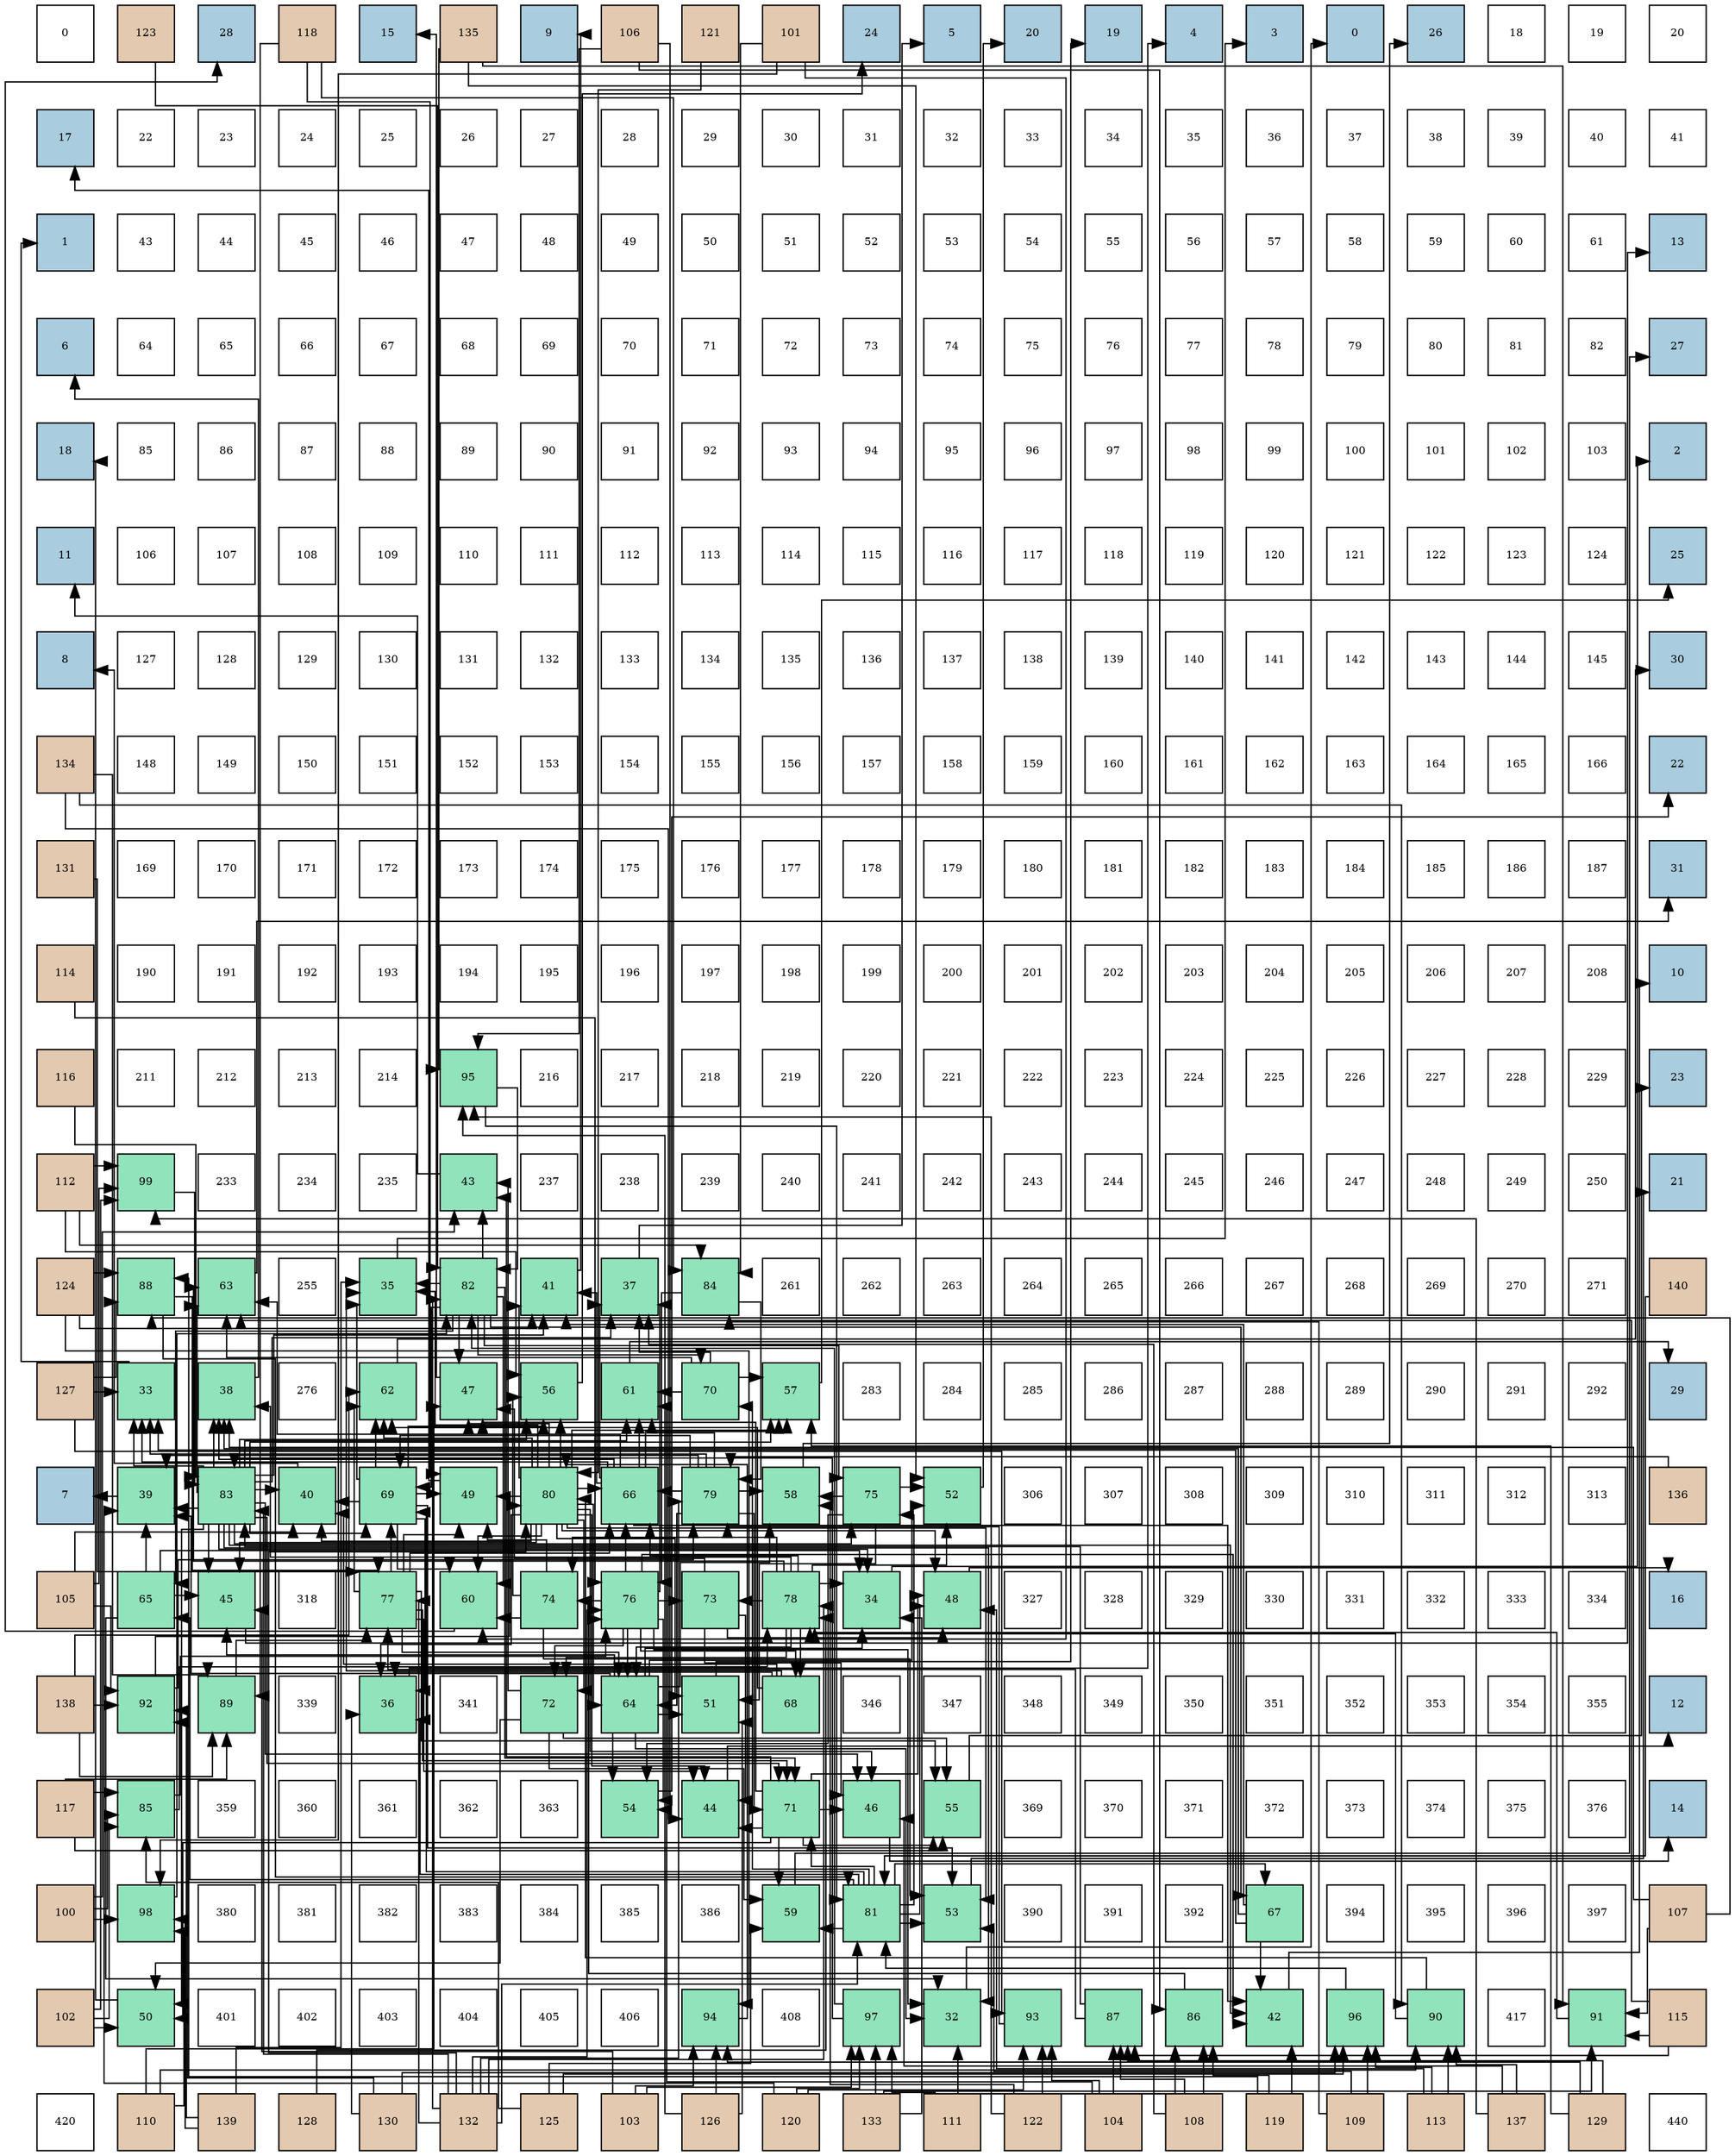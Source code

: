 digraph layout{
 rankdir=TB;
 splines=ortho;
 node [style=filled shape=square fixedsize=true width=0.6];
0[label="0", fontsize=8, fillcolor="#ffffff"];
1[label="123", fontsize=8, fillcolor="#e3c9af"];
2[label="28", fontsize=8, fillcolor="#a9ccde"];
3[label="118", fontsize=8, fillcolor="#e3c9af"];
4[label="15", fontsize=8, fillcolor="#a9ccde"];
5[label="135", fontsize=8, fillcolor="#e3c9af"];
6[label="9", fontsize=8, fillcolor="#a9ccde"];
7[label="106", fontsize=8, fillcolor="#e3c9af"];
8[label="121", fontsize=8, fillcolor="#e3c9af"];
9[label="101", fontsize=8, fillcolor="#e3c9af"];
10[label="24", fontsize=8, fillcolor="#a9ccde"];
11[label="5", fontsize=8, fillcolor="#a9ccde"];
12[label="20", fontsize=8, fillcolor="#a9ccde"];
13[label="19", fontsize=8, fillcolor="#a9ccde"];
14[label="4", fontsize=8, fillcolor="#a9ccde"];
15[label="3", fontsize=8, fillcolor="#a9ccde"];
16[label="0", fontsize=8, fillcolor="#a9ccde"];
17[label="26", fontsize=8, fillcolor="#a9ccde"];
18[label="18", fontsize=8, fillcolor="#ffffff"];
19[label="19", fontsize=8, fillcolor="#ffffff"];
20[label="20", fontsize=8, fillcolor="#ffffff"];
21[label="17", fontsize=8, fillcolor="#a9ccde"];
22[label="22", fontsize=8, fillcolor="#ffffff"];
23[label="23", fontsize=8, fillcolor="#ffffff"];
24[label="24", fontsize=8, fillcolor="#ffffff"];
25[label="25", fontsize=8, fillcolor="#ffffff"];
26[label="26", fontsize=8, fillcolor="#ffffff"];
27[label="27", fontsize=8, fillcolor="#ffffff"];
28[label="28", fontsize=8, fillcolor="#ffffff"];
29[label="29", fontsize=8, fillcolor="#ffffff"];
30[label="30", fontsize=8, fillcolor="#ffffff"];
31[label="31", fontsize=8, fillcolor="#ffffff"];
32[label="32", fontsize=8, fillcolor="#ffffff"];
33[label="33", fontsize=8, fillcolor="#ffffff"];
34[label="34", fontsize=8, fillcolor="#ffffff"];
35[label="35", fontsize=8, fillcolor="#ffffff"];
36[label="36", fontsize=8, fillcolor="#ffffff"];
37[label="37", fontsize=8, fillcolor="#ffffff"];
38[label="38", fontsize=8, fillcolor="#ffffff"];
39[label="39", fontsize=8, fillcolor="#ffffff"];
40[label="40", fontsize=8, fillcolor="#ffffff"];
41[label="41", fontsize=8, fillcolor="#ffffff"];
42[label="1", fontsize=8, fillcolor="#a9ccde"];
43[label="43", fontsize=8, fillcolor="#ffffff"];
44[label="44", fontsize=8, fillcolor="#ffffff"];
45[label="45", fontsize=8, fillcolor="#ffffff"];
46[label="46", fontsize=8, fillcolor="#ffffff"];
47[label="47", fontsize=8, fillcolor="#ffffff"];
48[label="48", fontsize=8, fillcolor="#ffffff"];
49[label="49", fontsize=8, fillcolor="#ffffff"];
50[label="50", fontsize=8, fillcolor="#ffffff"];
51[label="51", fontsize=8, fillcolor="#ffffff"];
52[label="52", fontsize=8, fillcolor="#ffffff"];
53[label="53", fontsize=8, fillcolor="#ffffff"];
54[label="54", fontsize=8, fillcolor="#ffffff"];
55[label="55", fontsize=8, fillcolor="#ffffff"];
56[label="56", fontsize=8, fillcolor="#ffffff"];
57[label="57", fontsize=8, fillcolor="#ffffff"];
58[label="58", fontsize=8, fillcolor="#ffffff"];
59[label="59", fontsize=8, fillcolor="#ffffff"];
60[label="60", fontsize=8, fillcolor="#ffffff"];
61[label="61", fontsize=8, fillcolor="#ffffff"];
62[label="13", fontsize=8, fillcolor="#a9ccde"];
63[label="6", fontsize=8, fillcolor="#a9ccde"];
64[label="64", fontsize=8, fillcolor="#ffffff"];
65[label="65", fontsize=8, fillcolor="#ffffff"];
66[label="66", fontsize=8, fillcolor="#ffffff"];
67[label="67", fontsize=8, fillcolor="#ffffff"];
68[label="68", fontsize=8, fillcolor="#ffffff"];
69[label="69", fontsize=8, fillcolor="#ffffff"];
70[label="70", fontsize=8, fillcolor="#ffffff"];
71[label="71", fontsize=8, fillcolor="#ffffff"];
72[label="72", fontsize=8, fillcolor="#ffffff"];
73[label="73", fontsize=8, fillcolor="#ffffff"];
74[label="74", fontsize=8, fillcolor="#ffffff"];
75[label="75", fontsize=8, fillcolor="#ffffff"];
76[label="76", fontsize=8, fillcolor="#ffffff"];
77[label="77", fontsize=8, fillcolor="#ffffff"];
78[label="78", fontsize=8, fillcolor="#ffffff"];
79[label="79", fontsize=8, fillcolor="#ffffff"];
80[label="80", fontsize=8, fillcolor="#ffffff"];
81[label="81", fontsize=8, fillcolor="#ffffff"];
82[label="82", fontsize=8, fillcolor="#ffffff"];
83[label="27", fontsize=8, fillcolor="#a9ccde"];
84[label="18", fontsize=8, fillcolor="#a9ccde"];
85[label="85", fontsize=8, fillcolor="#ffffff"];
86[label="86", fontsize=8, fillcolor="#ffffff"];
87[label="87", fontsize=8, fillcolor="#ffffff"];
88[label="88", fontsize=8, fillcolor="#ffffff"];
89[label="89", fontsize=8, fillcolor="#ffffff"];
90[label="90", fontsize=8, fillcolor="#ffffff"];
91[label="91", fontsize=8, fillcolor="#ffffff"];
92[label="92", fontsize=8, fillcolor="#ffffff"];
93[label="93", fontsize=8, fillcolor="#ffffff"];
94[label="94", fontsize=8, fillcolor="#ffffff"];
95[label="95", fontsize=8, fillcolor="#ffffff"];
96[label="96", fontsize=8, fillcolor="#ffffff"];
97[label="97", fontsize=8, fillcolor="#ffffff"];
98[label="98", fontsize=8, fillcolor="#ffffff"];
99[label="99", fontsize=8, fillcolor="#ffffff"];
100[label="100", fontsize=8, fillcolor="#ffffff"];
101[label="101", fontsize=8, fillcolor="#ffffff"];
102[label="102", fontsize=8, fillcolor="#ffffff"];
103[label="103", fontsize=8, fillcolor="#ffffff"];
104[label="2", fontsize=8, fillcolor="#a9ccde"];
105[label="11", fontsize=8, fillcolor="#a9ccde"];
106[label="106", fontsize=8, fillcolor="#ffffff"];
107[label="107", fontsize=8, fillcolor="#ffffff"];
108[label="108", fontsize=8, fillcolor="#ffffff"];
109[label="109", fontsize=8, fillcolor="#ffffff"];
110[label="110", fontsize=8, fillcolor="#ffffff"];
111[label="111", fontsize=8, fillcolor="#ffffff"];
112[label="112", fontsize=8, fillcolor="#ffffff"];
113[label="113", fontsize=8, fillcolor="#ffffff"];
114[label="114", fontsize=8, fillcolor="#ffffff"];
115[label="115", fontsize=8, fillcolor="#ffffff"];
116[label="116", fontsize=8, fillcolor="#ffffff"];
117[label="117", fontsize=8, fillcolor="#ffffff"];
118[label="118", fontsize=8, fillcolor="#ffffff"];
119[label="119", fontsize=8, fillcolor="#ffffff"];
120[label="120", fontsize=8, fillcolor="#ffffff"];
121[label="121", fontsize=8, fillcolor="#ffffff"];
122[label="122", fontsize=8, fillcolor="#ffffff"];
123[label="123", fontsize=8, fillcolor="#ffffff"];
124[label="124", fontsize=8, fillcolor="#ffffff"];
125[label="25", fontsize=8, fillcolor="#a9ccde"];
126[label="8", fontsize=8, fillcolor="#a9ccde"];
127[label="127", fontsize=8, fillcolor="#ffffff"];
128[label="128", fontsize=8, fillcolor="#ffffff"];
129[label="129", fontsize=8, fillcolor="#ffffff"];
130[label="130", fontsize=8, fillcolor="#ffffff"];
131[label="131", fontsize=8, fillcolor="#ffffff"];
132[label="132", fontsize=8, fillcolor="#ffffff"];
133[label="133", fontsize=8, fillcolor="#ffffff"];
134[label="134", fontsize=8, fillcolor="#ffffff"];
135[label="135", fontsize=8, fillcolor="#ffffff"];
136[label="136", fontsize=8, fillcolor="#ffffff"];
137[label="137", fontsize=8, fillcolor="#ffffff"];
138[label="138", fontsize=8, fillcolor="#ffffff"];
139[label="139", fontsize=8, fillcolor="#ffffff"];
140[label="140", fontsize=8, fillcolor="#ffffff"];
141[label="141", fontsize=8, fillcolor="#ffffff"];
142[label="142", fontsize=8, fillcolor="#ffffff"];
143[label="143", fontsize=8, fillcolor="#ffffff"];
144[label="144", fontsize=8, fillcolor="#ffffff"];
145[label="145", fontsize=8, fillcolor="#ffffff"];
146[label="30", fontsize=8, fillcolor="#a9ccde"];
147[label="134", fontsize=8, fillcolor="#e3c9af"];
148[label="148", fontsize=8, fillcolor="#ffffff"];
149[label="149", fontsize=8, fillcolor="#ffffff"];
150[label="150", fontsize=8, fillcolor="#ffffff"];
151[label="151", fontsize=8, fillcolor="#ffffff"];
152[label="152", fontsize=8, fillcolor="#ffffff"];
153[label="153", fontsize=8, fillcolor="#ffffff"];
154[label="154", fontsize=8, fillcolor="#ffffff"];
155[label="155", fontsize=8, fillcolor="#ffffff"];
156[label="156", fontsize=8, fillcolor="#ffffff"];
157[label="157", fontsize=8, fillcolor="#ffffff"];
158[label="158", fontsize=8, fillcolor="#ffffff"];
159[label="159", fontsize=8, fillcolor="#ffffff"];
160[label="160", fontsize=8, fillcolor="#ffffff"];
161[label="161", fontsize=8, fillcolor="#ffffff"];
162[label="162", fontsize=8, fillcolor="#ffffff"];
163[label="163", fontsize=8, fillcolor="#ffffff"];
164[label="164", fontsize=8, fillcolor="#ffffff"];
165[label="165", fontsize=8, fillcolor="#ffffff"];
166[label="166", fontsize=8, fillcolor="#ffffff"];
167[label="22", fontsize=8, fillcolor="#a9ccde"];
168[label="131", fontsize=8, fillcolor="#e3c9af"];
169[label="169", fontsize=8, fillcolor="#ffffff"];
170[label="170", fontsize=8, fillcolor="#ffffff"];
171[label="171", fontsize=8, fillcolor="#ffffff"];
172[label="172", fontsize=8, fillcolor="#ffffff"];
173[label="173", fontsize=8, fillcolor="#ffffff"];
174[label="174", fontsize=8, fillcolor="#ffffff"];
175[label="175", fontsize=8, fillcolor="#ffffff"];
176[label="176", fontsize=8, fillcolor="#ffffff"];
177[label="177", fontsize=8, fillcolor="#ffffff"];
178[label="178", fontsize=8, fillcolor="#ffffff"];
179[label="179", fontsize=8, fillcolor="#ffffff"];
180[label="180", fontsize=8, fillcolor="#ffffff"];
181[label="181", fontsize=8, fillcolor="#ffffff"];
182[label="182", fontsize=8, fillcolor="#ffffff"];
183[label="183", fontsize=8, fillcolor="#ffffff"];
184[label="184", fontsize=8, fillcolor="#ffffff"];
185[label="185", fontsize=8, fillcolor="#ffffff"];
186[label="186", fontsize=8, fillcolor="#ffffff"];
187[label="187", fontsize=8, fillcolor="#ffffff"];
188[label="31", fontsize=8, fillcolor="#a9ccde"];
189[label="114", fontsize=8, fillcolor="#e3c9af"];
190[label="190", fontsize=8, fillcolor="#ffffff"];
191[label="191", fontsize=8, fillcolor="#ffffff"];
192[label="192", fontsize=8, fillcolor="#ffffff"];
193[label="193", fontsize=8, fillcolor="#ffffff"];
194[label="194", fontsize=8, fillcolor="#ffffff"];
195[label="195", fontsize=8, fillcolor="#ffffff"];
196[label="196", fontsize=8, fillcolor="#ffffff"];
197[label="197", fontsize=8, fillcolor="#ffffff"];
198[label="198", fontsize=8, fillcolor="#ffffff"];
199[label="199", fontsize=8, fillcolor="#ffffff"];
200[label="200", fontsize=8, fillcolor="#ffffff"];
201[label="201", fontsize=8, fillcolor="#ffffff"];
202[label="202", fontsize=8, fillcolor="#ffffff"];
203[label="203", fontsize=8, fillcolor="#ffffff"];
204[label="204", fontsize=8, fillcolor="#ffffff"];
205[label="205", fontsize=8, fillcolor="#ffffff"];
206[label="206", fontsize=8, fillcolor="#ffffff"];
207[label="207", fontsize=8, fillcolor="#ffffff"];
208[label="208", fontsize=8, fillcolor="#ffffff"];
209[label="10", fontsize=8, fillcolor="#a9ccde"];
210[label="116", fontsize=8, fillcolor="#e3c9af"];
211[label="211", fontsize=8, fillcolor="#ffffff"];
212[label="212", fontsize=8, fillcolor="#ffffff"];
213[label="213", fontsize=8, fillcolor="#ffffff"];
214[label="214", fontsize=8, fillcolor="#ffffff"];
215[label="95", fontsize=8, fillcolor="#91e3bb"];
216[label="216", fontsize=8, fillcolor="#ffffff"];
217[label="217", fontsize=8, fillcolor="#ffffff"];
218[label="218", fontsize=8, fillcolor="#ffffff"];
219[label="219", fontsize=8, fillcolor="#ffffff"];
220[label="220", fontsize=8, fillcolor="#ffffff"];
221[label="221", fontsize=8, fillcolor="#ffffff"];
222[label="222", fontsize=8, fillcolor="#ffffff"];
223[label="223", fontsize=8, fillcolor="#ffffff"];
224[label="224", fontsize=8, fillcolor="#ffffff"];
225[label="225", fontsize=8, fillcolor="#ffffff"];
226[label="226", fontsize=8, fillcolor="#ffffff"];
227[label="227", fontsize=8, fillcolor="#ffffff"];
228[label="228", fontsize=8, fillcolor="#ffffff"];
229[label="229", fontsize=8, fillcolor="#ffffff"];
230[label="23", fontsize=8, fillcolor="#a9ccde"];
231[label="112", fontsize=8, fillcolor="#e3c9af"];
232[label="99", fontsize=8, fillcolor="#91e3bb"];
233[label="233", fontsize=8, fillcolor="#ffffff"];
234[label="234", fontsize=8, fillcolor="#ffffff"];
235[label="235", fontsize=8, fillcolor="#ffffff"];
236[label="43", fontsize=8, fillcolor="#91e3bb"];
237[label="237", fontsize=8, fillcolor="#ffffff"];
238[label="238", fontsize=8, fillcolor="#ffffff"];
239[label="239", fontsize=8, fillcolor="#ffffff"];
240[label="240", fontsize=8, fillcolor="#ffffff"];
241[label="241", fontsize=8, fillcolor="#ffffff"];
242[label="242", fontsize=8, fillcolor="#ffffff"];
243[label="243", fontsize=8, fillcolor="#ffffff"];
244[label="244", fontsize=8, fillcolor="#ffffff"];
245[label="245", fontsize=8, fillcolor="#ffffff"];
246[label="246", fontsize=8, fillcolor="#ffffff"];
247[label="247", fontsize=8, fillcolor="#ffffff"];
248[label="248", fontsize=8, fillcolor="#ffffff"];
249[label="249", fontsize=8, fillcolor="#ffffff"];
250[label="250", fontsize=8, fillcolor="#ffffff"];
251[label="21", fontsize=8, fillcolor="#a9ccde"];
252[label="124", fontsize=8, fillcolor="#e3c9af"];
253[label="88", fontsize=8, fillcolor="#91e3bb"];
254[label="63", fontsize=8, fillcolor="#91e3bb"];
255[label="255", fontsize=8, fillcolor="#ffffff"];
256[label="35", fontsize=8, fillcolor="#91e3bb"];
257[label="82", fontsize=8, fillcolor="#91e3bb"];
258[label="41", fontsize=8, fillcolor="#91e3bb"];
259[label="37", fontsize=8, fillcolor="#91e3bb"];
260[label="84", fontsize=8, fillcolor="#91e3bb"];
261[label="261", fontsize=8, fillcolor="#ffffff"];
262[label="262", fontsize=8, fillcolor="#ffffff"];
263[label="263", fontsize=8, fillcolor="#ffffff"];
264[label="264", fontsize=8, fillcolor="#ffffff"];
265[label="265", fontsize=8, fillcolor="#ffffff"];
266[label="266", fontsize=8, fillcolor="#ffffff"];
267[label="267", fontsize=8, fillcolor="#ffffff"];
268[label="268", fontsize=8, fillcolor="#ffffff"];
269[label="269", fontsize=8, fillcolor="#ffffff"];
270[label="270", fontsize=8, fillcolor="#ffffff"];
271[label="271", fontsize=8, fillcolor="#ffffff"];
272[label="140", fontsize=8, fillcolor="#e3c9af"];
273[label="127", fontsize=8, fillcolor="#e3c9af"];
274[label="33", fontsize=8, fillcolor="#91e3bb"];
275[label="38", fontsize=8, fillcolor="#91e3bb"];
276[label="276", fontsize=8, fillcolor="#ffffff"];
277[label="62", fontsize=8, fillcolor="#91e3bb"];
278[label="47", fontsize=8, fillcolor="#91e3bb"];
279[label="56", fontsize=8, fillcolor="#91e3bb"];
280[label="61", fontsize=8, fillcolor="#91e3bb"];
281[label="70", fontsize=8, fillcolor="#91e3bb"];
282[label="57", fontsize=8, fillcolor="#91e3bb"];
283[label="283", fontsize=8, fillcolor="#ffffff"];
284[label="284", fontsize=8, fillcolor="#ffffff"];
285[label="285", fontsize=8, fillcolor="#ffffff"];
286[label="286", fontsize=8, fillcolor="#ffffff"];
287[label="287", fontsize=8, fillcolor="#ffffff"];
288[label="288", fontsize=8, fillcolor="#ffffff"];
289[label="289", fontsize=8, fillcolor="#ffffff"];
290[label="290", fontsize=8, fillcolor="#ffffff"];
291[label="291", fontsize=8, fillcolor="#ffffff"];
292[label="292", fontsize=8, fillcolor="#ffffff"];
293[label="29", fontsize=8, fillcolor="#a9ccde"];
294[label="7", fontsize=8, fillcolor="#a9ccde"];
295[label="39", fontsize=8, fillcolor="#91e3bb"];
296[label="83", fontsize=8, fillcolor="#91e3bb"];
297[label="40", fontsize=8, fillcolor="#91e3bb"];
298[label="69", fontsize=8, fillcolor="#91e3bb"];
299[label="49", fontsize=8, fillcolor="#91e3bb"];
300[label="80", fontsize=8, fillcolor="#91e3bb"];
301[label="66", fontsize=8, fillcolor="#91e3bb"];
302[label="79", fontsize=8, fillcolor="#91e3bb"];
303[label="58", fontsize=8, fillcolor="#91e3bb"];
304[label="75", fontsize=8, fillcolor="#91e3bb"];
305[label="52", fontsize=8, fillcolor="#91e3bb"];
306[label="306", fontsize=8, fillcolor="#ffffff"];
307[label="307", fontsize=8, fillcolor="#ffffff"];
308[label="308", fontsize=8, fillcolor="#ffffff"];
309[label="309", fontsize=8, fillcolor="#ffffff"];
310[label="310", fontsize=8, fillcolor="#ffffff"];
311[label="311", fontsize=8, fillcolor="#ffffff"];
312[label="312", fontsize=8, fillcolor="#ffffff"];
313[label="313", fontsize=8, fillcolor="#ffffff"];
314[label="136", fontsize=8, fillcolor="#e3c9af"];
315[label="105", fontsize=8, fillcolor="#e3c9af"];
316[label="65", fontsize=8, fillcolor="#91e3bb"];
317[label="45", fontsize=8, fillcolor="#91e3bb"];
318[label="318", fontsize=8, fillcolor="#ffffff"];
319[label="77", fontsize=8, fillcolor="#91e3bb"];
320[label="60", fontsize=8, fillcolor="#91e3bb"];
321[label="74", fontsize=8, fillcolor="#91e3bb"];
322[label="76", fontsize=8, fillcolor="#91e3bb"];
323[label="73", fontsize=8, fillcolor="#91e3bb"];
324[label="78", fontsize=8, fillcolor="#91e3bb"];
325[label="34", fontsize=8, fillcolor="#91e3bb"];
326[label="48", fontsize=8, fillcolor="#91e3bb"];
327[label="327", fontsize=8, fillcolor="#ffffff"];
328[label="328", fontsize=8, fillcolor="#ffffff"];
329[label="329", fontsize=8, fillcolor="#ffffff"];
330[label="330", fontsize=8, fillcolor="#ffffff"];
331[label="331", fontsize=8, fillcolor="#ffffff"];
332[label="332", fontsize=8, fillcolor="#ffffff"];
333[label="333", fontsize=8, fillcolor="#ffffff"];
334[label="334", fontsize=8, fillcolor="#ffffff"];
335[label="16", fontsize=8, fillcolor="#a9ccde"];
336[label="138", fontsize=8, fillcolor="#e3c9af"];
337[label="92", fontsize=8, fillcolor="#91e3bb"];
338[label="89", fontsize=8, fillcolor="#91e3bb"];
339[label="339", fontsize=8, fillcolor="#ffffff"];
340[label="36", fontsize=8, fillcolor="#91e3bb"];
341[label="341", fontsize=8, fillcolor="#ffffff"];
342[label="72", fontsize=8, fillcolor="#91e3bb"];
343[label="64", fontsize=8, fillcolor="#91e3bb"];
344[label="51", fontsize=8, fillcolor="#91e3bb"];
345[label="68", fontsize=8, fillcolor="#91e3bb"];
346[label="346", fontsize=8, fillcolor="#ffffff"];
347[label="347", fontsize=8, fillcolor="#ffffff"];
348[label="348", fontsize=8, fillcolor="#ffffff"];
349[label="349", fontsize=8, fillcolor="#ffffff"];
350[label="350", fontsize=8, fillcolor="#ffffff"];
351[label="351", fontsize=8, fillcolor="#ffffff"];
352[label="352", fontsize=8, fillcolor="#ffffff"];
353[label="353", fontsize=8, fillcolor="#ffffff"];
354[label="354", fontsize=8, fillcolor="#ffffff"];
355[label="355", fontsize=8, fillcolor="#ffffff"];
356[label="12", fontsize=8, fillcolor="#a9ccde"];
357[label="117", fontsize=8, fillcolor="#e3c9af"];
358[label="85", fontsize=8, fillcolor="#91e3bb"];
359[label="359", fontsize=8, fillcolor="#ffffff"];
360[label="360", fontsize=8, fillcolor="#ffffff"];
361[label="361", fontsize=8, fillcolor="#ffffff"];
362[label="362", fontsize=8, fillcolor="#ffffff"];
363[label="363", fontsize=8, fillcolor="#ffffff"];
364[label="54", fontsize=8, fillcolor="#91e3bb"];
365[label="44", fontsize=8, fillcolor="#91e3bb"];
366[label="71", fontsize=8, fillcolor="#91e3bb"];
367[label="46", fontsize=8, fillcolor="#91e3bb"];
368[label="55", fontsize=8, fillcolor="#91e3bb"];
369[label="369", fontsize=8, fillcolor="#ffffff"];
370[label="370", fontsize=8, fillcolor="#ffffff"];
371[label="371", fontsize=8, fillcolor="#ffffff"];
372[label="372", fontsize=8, fillcolor="#ffffff"];
373[label="373", fontsize=8, fillcolor="#ffffff"];
374[label="374", fontsize=8, fillcolor="#ffffff"];
375[label="375", fontsize=8, fillcolor="#ffffff"];
376[label="376", fontsize=8, fillcolor="#ffffff"];
377[label="14", fontsize=8, fillcolor="#a9ccde"];
378[label="100", fontsize=8, fillcolor="#e3c9af"];
379[label="98", fontsize=8, fillcolor="#91e3bb"];
380[label="380", fontsize=8, fillcolor="#ffffff"];
381[label="381", fontsize=8, fillcolor="#ffffff"];
382[label="382", fontsize=8, fillcolor="#ffffff"];
383[label="383", fontsize=8, fillcolor="#ffffff"];
384[label="384", fontsize=8, fillcolor="#ffffff"];
385[label="385", fontsize=8, fillcolor="#ffffff"];
386[label="386", fontsize=8, fillcolor="#ffffff"];
387[label="59", fontsize=8, fillcolor="#91e3bb"];
388[label="81", fontsize=8, fillcolor="#91e3bb"];
389[label="53", fontsize=8, fillcolor="#91e3bb"];
390[label="390", fontsize=8, fillcolor="#ffffff"];
391[label="391", fontsize=8, fillcolor="#ffffff"];
392[label="392", fontsize=8, fillcolor="#ffffff"];
393[label="67", fontsize=8, fillcolor="#91e3bb"];
394[label="394", fontsize=8, fillcolor="#ffffff"];
395[label="395", fontsize=8, fillcolor="#ffffff"];
396[label="396", fontsize=8, fillcolor="#ffffff"];
397[label="397", fontsize=8, fillcolor="#ffffff"];
398[label="107", fontsize=8, fillcolor="#e3c9af"];
399[label="102", fontsize=8, fillcolor="#e3c9af"];
400[label="50", fontsize=8, fillcolor="#91e3bb"];
401[label="401", fontsize=8, fillcolor="#ffffff"];
402[label="402", fontsize=8, fillcolor="#ffffff"];
403[label="403", fontsize=8, fillcolor="#ffffff"];
404[label="404", fontsize=8, fillcolor="#ffffff"];
405[label="405", fontsize=8, fillcolor="#ffffff"];
406[label="406", fontsize=8, fillcolor="#ffffff"];
407[label="94", fontsize=8, fillcolor="#91e3bb"];
408[label="408", fontsize=8, fillcolor="#ffffff"];
409[label="97", fontsize=8, fillcolor="#91e3bb"];
410[label="32", fontsize=8, fillcolor="#91e3bb"];
411[label="93", fontsize=8, fillcolor="#91e3bb"];
412[label="87", fontsize=8, fillcolor="#91e3bb"];
413[label="86", fontsize=8, fillcolor="#91e3bb"];
414[label="42", fontsize=8, fillcolor="#91e3bb"];
415[label="96", fontsize=8, fillcolor="#91e3bb"];
416[label="90", fontsize=8, fillcolor="#91e3bb"];
417[label="417", fontsize=8, fillcolor="#ffffff"];
418[label="91", fontsize=8, fillcolor="#91e3bb"];
419[label="115", fontsize=8, fillcolor="#e3c9af"];
420[label="420", fontsize=8, fillcolor="#ffffff"];
421[label="110", fontsize=8, fillcolor="#e3c9af"];
422[label="139", fontsize=8, fillcolor="#e3c9af"];
423[label="128", fontsize=8, fillcolor="#e3c9af"];
424[label="130", fontsize=8, fillcolor="#e3c9af"];
425[label="132", fontsize=8, fillcolor="#e3c9af"];
426[label="125", fontsize=8, fillcolor="#e3c9af"];
427[label="103", fontsize=8, fillcolor="#e3c9af"];
428[label="126", fontsize=8, fillcolor="#e3c9af"];
429[label="120", fontsize=8, fillcolor="#e3c9af"];
430[label="133", fontsize=8, fillcolor="#e3c9af"];
431[label="111", fontsize=8, fillcolor="#e3c9af"];
432[label="122", fontsize=8, fillcolor="#e3c9af"];
433[label="104", fontsize=8, fillcolor="#e3c9af"];
434[label="108", fontsize=8, fillcolor="#e3c9af"];
435[label="119", fontsize=8, fillcolor="#e3c9af"];
436[label="109", fontsize=8, fillcolor="#e3c9af"];
437[label="113", fontsize=8, fillcolor="#e3c9af"];
438[label="137", fontsize=8, fillcolor="#e3c9af"];
439[label="129", fontsize=8, fillcolor="#e3c9af"];
440[label="440", fontsize=8, fillcolor="#ffffff"];
edge [constraint=false, style=vis];410 -> 16;
274 -> 42;
325 -> 104;
256 -> 15;
340 -> 14;
259 -> 11;
275 -> 63;
295 -> 294;
297 -> 126;
258 -> 6;
414 -> 209;
236 -> 105;
365 -> 356;
317 -> 62;
367 -> 377;
278 -> 4;
326 -> 335;
299 -> 21;
400 -> 84;
344 -> 13;
305 -> 12;
389 -> 251;
364 -> 167;
368 -> 230;
279 -> 10;
282 -> 125;
303 -> 17;
387 -> 83;
320 -> 2;
280 -> 293;
277 -> 146;
254 -> 188;
343 -> 410;
343 -> 325;
343 -> 295;
343 -> 317;
343 -> 344;
343 -> 305;
343 -> 364;
343 -> 303;
316 -> 410;
316 -> 325;
316 -> 295;
316 -> 317;
301 -> 274;
301 -> 259;
301 -> 275;
301 -> 258;
301 -> 414;
301 -> 282;
301 -> 280;
301 -> 254;
393 -> 274;
393 -> 275;
393 -> 258;
393 -> 414;
345 -> 256;
345 -> 340;
345 -> 297;
345 -> 277;
298 -> 256;
298 -> 340;
298 -> 297;
298 -> 299;
298 -> 389;
298 -> 279;
298 -> 320;
298 -> 277;
281 -> 259;
281 -> 282;
281 -> 280;
281 -> 254;
366 -> 236;
366 -> 365;
366 -> 367;
366 -> 278;
366 -> 326;
366 -> 400;
366 -> 368;
366 -> 387;
342 -> 236;
342 -> 400;
342 -> 368;
342 -> 387;
323 -> 365;
323 -> 367;
323 -> 278;
323 -> 326;
321 -> 299;
321 -> 389;
321 -> 279;
321 -> 320;
304 -> 344;
304 -> 305;
304 -> 364;
304 -> 303;
322 -> 410;
322 -> 259;
322 -> 414;
322 -> 364;
322 -> 343;
322 -> 301;
322 -> 345;
322 -> 342;
322 -> 323;
322 -> 321;
319 -> 365;
319 -> 299;
319 -> 368;
319 -> 277;
319 -> 343;
319 -> 301;
319 -> 298;
319 -> 366;
324 -> 325;
324 -> 275;
324 -> 305;
324 -> 254;
324 -> 343;
324 -> 301;
324 -> 345;
324 -> 342;
324 -> 323;
324 -> 321;
302 -> 274;
302 -> 295;
302 -> 303;
302 -> 280;
302 -> 343;
302 -> 301;
302 -> 298;
302 -> 366;
300 -> 256;
300 -> 340;
300 -> 297;
300 -> 258;
300 -> 365;
300 -> 317;
300 -> 367;
300 -> 278;
300 -> 326;
300 -> 299;
300 -> 344;
300 -> 389;
300 -> 279;
300 -> 282;
300 -> 320;
300 -> 277;
300 -> 343;
300 -> 301;
300 -> 342;
388 -> 340;
388 -> 326;
388 -> 389;
388 -> 387;
388 -> 316;
388 -> 393;
388 -> 298;
388 -> 281;
388 -> 366;
388 -> 304;
257 -> 256;
257 -> 236;
257 -> 278;
257 -> 320;
257 -> 316;
257 -> 393;
257 -> 298;
257 -> 281;
257 -> 366;
257 -> 304;
296 -> 410;
296 -> 274;
296 -> 325;
296 -> 259;
296 -> 275;
296 -> 295;
296 -> 297;
296 -> 258;
296 -> 414;
296 -> 317;
296 -> 367;
296 -> 400;
296 -> 279;
296 -> 282;
296 -> 280;
296 -> 254;
296 -> 298;
296 -> 366;
296 -> 304;
260 -> 322;
260 -> 302;
358 -> 322;
358 -> 324;
413 -> 322;
412 -> 319;
412 -> 296;
253 -> 319;
253 -> 388;
338 -> 319;
416 -> 324;
416 -> 300;
418 -> 324;
337 -> 302;
337 -> 300;
411 -> 302;
407 -> 300;
215 -> 388;
215 -> 257;
415 -> 388;
409 -> 257;
409 -> 296;
379 -> 257;
232 -> 296;
378 -> 236;
378 -> 358;
378 -> 379;
9 -> 320;
9 -> 260;
9 -> 379;
399 -> 400;
399 -> 358;
399 -> 232;
427 -> 317;
427 -> 407;
427 -> 409;
433 -> 280;
433 -> 412;
433 -> 411;
315 -> 297;
315 -> 337;
315 -> 232;
7 -> 364;
7 -> 413;
7 -> 215;
398 -> 275;
398 -> 253;
398 -> 418;
434 -> 259;
434 -> 413;
434 -> 412;
436 -> 389;
436 -> 260;
436 -> 415;
421 -> 278;
421 -> 416;
421 -> 379;
431 -> 410;
431 -> 413;
431 -> 409;
231 -> 279;
231 -> 260;
231 -> 232;
437 -> 326;
437 -> 416;
437 -> 415;
189 -> 322;
419 -> 254;
419 -> 412;
419 -> 418;
210 -> 296;
357 -> 368;
357 -> 358;
357 -> 338;
3 -> 299;
3 -> 260;
3 -> 338;
435 -> 414;
435 -> 413;
435 -> 253;
429 -> 295;
429 -> 411;
429 -> 409;
8 -> 300;
432 -> 303;
432 -> 411;
432 -> 215;
1 -> 257;
252 -> 258;
252 -> 253;
252 -> 407;
426 -> 387;
426 -> 358;
426 -> 415;
428 -> 344;
428 -> 407;
428 -> 215;
273 -> 274;
273 -> 253;
273 -> 411;
423 -> 324;
439 -> 282;
439 -> 412;
439 -> 407;
424 -> 340;
424 -> 337;
424 -> 415;
168 -> 319;
425 -> 322;
425 -> 319;
425 -> 324;
425 -> 302;
425 -> 300;
425 -> 388;
425 -> 257;
425 -> 296;
430 -> 325;
430 -> 418;
430 -> 409;
147 -> 365;
147 -> 338;
147 -> 416;
5 -> 305;
5 -> 418;
5 -> 215;
314 -> 302;
438 -> 367;
438 -> 416;
438 -> 232;
336 -> 277;
336 -> 338;
336 -> 337;
422 -> 256;
422 -> 337;
422 -> 379;
272 -> 388;
edge [constraint=true, style=invis];
0 -> 21 -> 42 -> 63 -> 84 -> 105 -> 126 -> 147 -> 168 -> 189 -> 210 -> 231 -> 252 -> 273 -> 294 -> 315 -> 336 -> 357 -> 378 -> 399 -> 420;
1 -> 22 -> 43 -> 64 -> 85 -> 106 -> 127 -> 148 -> 169 -> 190 -> 211 -> 232 -> 253 -> 274 -> 295 -> 316 -> 337 -> 358 -> 379 -> 400 -> 421;
2 -> 23 -> 44 -> 65 -> 86 -> 107 -> 128 -> 149 -> 170 -> 191 -> 212 -> 233 -> 254 -> 275 -> 296 -> 317 -> 338 -> 359 -> 380 -> 401 -> 422;
3 -> 24 -> 45 -> 66 -> 87 -> 108 -> 129 -> 150 -> 171 -> 192 -> 213 -> 234 -> 255 -> 276 -> 297 -> 318 -> 339 -> 360 -> 381 -> 402 -> 423;
4 -> 25 -> 46 -> 67 -> 88 -> 109 -> 130 -> 151 -> 172 -> 193 -> 214 -> 235 -> 256 -> 277 -> 298 -> 319 -> 340 -> 361 -> 382 -> 403 -> 424;
5 -> 26 -> 47 -> 68 -> 89 -> 110 -> 131 -> 152 -> 173 -> 194 -> 215 -> 236 -> 257 -> 278 -> 299 -> 320 -> 341 -> 362 -> 383 -> 404 -> 425;
6 -> 27 -> 48 -> 69 -> 90 -> 111 -> 132 -> 153 -> 174 -> 195 -> 216 -> 237 -> 258 -> 279 -> 300 -> 321 -> 342 -> 363 -> 384 -> 405 -> 426;
7 -> 28 -> 49 -> 70 -> 91 -> 112 -> 133 -> 154 -> 175 -> 196 -> 217 -> 238 -> 259 -> 280 -> 301 -> 322 -> 343 -> 364 -> 385 -> 406 -> 427;
8 -> 29 -> 50 -> 71 -> 92 -> 113 -> 134 -> 155 -> 176 -> 197 -> 218 -> 239 -> 260 -> 281 -> 302 -> 323 -> 344 -> 365 -> 386 -> 407 -> 428;
9 -> 30 -> 51 -> 72 -> 93 -> 114 -> 135 -> 156 -> 177 -> 198 -> 219 -> 240 -> 261 -> 282 -> 303 -> 324 -> 345 -> 366 -> 387 -> 408 -> 429;
10 -> 31 -> 52 -> 73 -> 94 -> 115 -> 136 -> 157 -> 178 -> 199 -> 220 -> 241 -> 262 -> 283 -> 304 -> 325 -> 346 -> 367 -> 388 -> 409 -> 430;
11 -> 32 -> 53 -> 74 -> 95 -> 116 -> 137 -> 158 -> 179 -> 200 -> 221 -> 242 -> 263 -> 284 -> 305 -> 326 -> 347 -> 368 -> 389 -> 410 -> 431;
12 -> 33 -> 54 -> 75 -> 96 -> 117 -> 138 -> 159 -> 180 -> 201 -> 222 -> 243 -> 264 -> 285 -> 306 -> 327 -> 348 -> 369 -> 390 -> 411 -> 432;
13 -> 34 -> 55 -> 76 -> 97 -> 118 -> 139 -> 160 -> 181 -> 202 -> 223 -> 244 -> 265 -> 286 -> 307 -> 328 -> 349 -> 370 -> 391 -> 412 -> 433;
14 -> 35 -> 56 -> 77 -> 98 -> 119 -> 140 -> 161 -> 182 -> 203 -> 224 -> 245 -> 266 -> 287 -> 308 -> 329 -> 350 -> 371 -> 392 -> 413 -> 434;
15 -> 36 -> 57 -> 78 -> 99 -> 120 -> 141 -> 162 -> 183 -> 204 -> 225 -> 246 -> 267 -> 288 -> 309 -> 330 -> 351 -> 372 -> 393 -> 414 -> 435;
16 -> 37 -> 58 -> 79 -> 100 -> 121 -> 142 -> 163 -> 184 -> 205 -> 226 -> 247 -> 268 -> 289 -> 310 -> 331 -> 352 -> 373 -> 394 -> 415 -> 436;
17 -> 38 -> 59 -> 80 -> 101 -> 122 -> 143 -> 164 -> 185 -> 206 -> 227 -> 248 -> 269 -> 290 -> 311 -> 332 -> 353 -> 374 -> 395 -> 416 -> 437;
18 -> 39 -> 60 -> 81 -> 102 -> 123 -> 144 -> 165 -> 186 -> 207 -> 228 -> 249 -> 270 -> 291 -> 312 -> 333 -> 354 -> 375 -> 396 -> 417 -> 438;
19 -> 40 -> 61 -> 82 -> 103 -> 124 -> 145 -> 166 -> 187 -> 208 -> 229 -> 250 -> 271 -> 292 -> 313 -> 334 -> 355 -> 376 -> 397 -> 418 -> 439;
20 -> 41 -> 62 -> 83 -> 104 -> 125 -> 146 -> 167 -> 188 -> 209 -> 230 -> 251 -> 272 -> 293 -> 314 -> 335 -> 356 -> 377 -> 398 -> 419 -> 440;
rank = same {0 -> 1 -> 2 -> 3 -> 4 -> 5 -> 6 -> 7 -> 8 -> 9 -> 10 -> 11 -> 12 -> 13 -> 14 -> 15 -> 16 -> 17 -> 18 -> 19 -> 20};
rank = same {21 -> 22 -> 23 -> 24 -> 25 -> 26 -> 27 -> 28 -> 29 -> 30 -> 31 -> 32 -> 33 -> 34 -> 35 -> 36 -> 37 -> 38 -> 39 -> 40 -> 41};
rank = same {42 -> 43 -> 44 -> 45 -> 46 -> 47 -> 48 -> 49 -> 50 -> 51 -> 52 -> 53 -> 54 -> 55 -> 56 -> 57 -> 58 -> 59 -> 60 -> 61 -> 62};
rank = same {63 -> 64 -> 65 -> 66 -> 67 -> 68 -> 69 -> 70 -> 71 -> 72 -> 73 -> 74 -> 75 -> 76 -> 77 -> 78 -> 79 -> 80 -> 81 -> 82 -> 83};
rank = same {84 -> 85 -> 86 -> 87 -> 88 -> 89 -> 90 -> 91 -> 92 -> 93 -> 94 -> 95 -> 96 -> 97 -> 98 -> 99 -> 100 -> 101 -> 102 -> 103 -> 104};
rank = same {105 -> 106 -> 107 -> 108 -> 109 -> 110 -> 111 -> 112 -> 113 -> 114 -> 115 -> 116 -> 117 -> 118 -> 119 -> 120 -> 121 -> 122 -> 123 -> 124 -> 125};
rank = same {126 -> 127 -> 128 -> 129 -> 130 -> 131 -> 132 -> 133 -> 134 -> 135 -> 136 -> 137 -> 138 -> 139 -> 140 -> 141 -> 142 -> 143 -> 144 -> 145 -> 146};
rank = same {147 -> 148 -> 149 -> 150 -> 151 -> 152 -> 153 -> 154 -> 155 -> 156 -> 157 -> 158 -> 159 -> 160 -> 161 -> 162 -> 163 -> 164 -> 165 -> 166 -> 167};
rank = same {168 -> 169 -> 170 -> 171 -> 172 -> 173 -> 174 -> 175 -> 176 -> 177 -> 178 -> 179 -> 180 -> 181 -> 182 -> 183 -> 184 -> 185 -> 186 -> 187 -> 188};
rank = same {189 -> 190 -> 191 -> 192 -> 193 -> 194 -> 195 -> 196 -> 197 -> 198 -> 199 -> 200 -> 201 -> 202 -> 203 -> 204 -> 205 -> 206 -> 207 -> 208 -> 209};
rank = same {210 -> 211 -> 212 -> 213 -> 214 -> 215 -> 216 -> 217 -> 218 -> 219 -> 220 -> 221 -> 222 -> 223 -> 224 -> 225 -> 226 -> 227 -> 228 -> 229 -> 230};
rank = same {231 -> 232 -> 233 -> 234 -> 235 -> 236 -> 237 -> 238 -> 239 -> 240 -> 241 -> 242 -> 243 -> 244 -> 245 -> 246 -> 247 -> 248 -> 249 -> 250 -> 251};
rank = same {252 -> 253 -> 254 -> 255 -> 256 -> 257 -> 258 -> 259 -> 260 -> 261 -> 262 -> 263 -> 264 -> 265 -> 266 -> 267 -> 268 -> 269 -> 270 -> 271 -> 272};
rank = same {273 -> 274 -> 275 -> 276 -> 277 -> 278 -> 279 -> 280 -> 281 -> 282 -> 283 -> 284 -> 285 -> 286 -> 287 -> 288 -> 289 -> 290 -> 291 -> 292 -> 293};
rank = same {294 -> 295 -> 296 -> 297 -> 298 -> 299 -> 300 -> 301 -> 302 -> 303 -> 304 -> 305 -> 306 -> 307 -> 308 -> 309 -> 310 -> 311 -> 312 -> 313 -> 314};
rank = same {315 -> 316 -> 317 -> 318 -> 319 -> 320 -> 321 -> 322 -> 323 -> 324 -> 325 -> 326 -> 327 -> 328 -> 329 -> 330 -> 331 -> 332 -> 333 -> 334 -> 335};
rank = same {336 -> 337 -> 338 -> 339 -> 340 -> 341 -> 342 -> 343 -> 344 -> 345 -> 346 -> 347 -> 348 -> 349 -> 350 -> 351 -> 352 -> 353 -> 354 -> 355 -> 356};
rank = same {357 -> 358 -> 359 -> 360 -> 361 -> 362 -> 363 -> 364 -> 365 -> 366 -> 367 -> 368 -> 369 -> 370 -> 371 -> 372 -> 373 -> 374 -> 375 -> 376 -> 377};
rank = same {378 -> 379 -> 380 -> 381 -> 382 -> 383 -> 384 -> 385 -> 386 -> 387 -> 388 -> 389 -> 390 -> 391 -> 392 -> 393 -> 394 -> 395 -> 396 -> 397 -> 398};
rank = same {399 -> 400 -> 401 -> 402 -> 403 -> 404 -> 405 -> 406 -> 407 -> 408 -> 409 -> 410 -> 411 -> 412 -> 413 -> 414 -> 415 -> 416 -> 417 -> 418 -> 419};
rank = same {420 -> 421 -> 422 -> 423 -> 424 -> 425 -> 426 -> 427 -> 428 -> 429 -> 430 -> 431 -> 432 -> 433 -> 434 -> 435 -> 436 -> 437 -> 438 -> 439 -> 440};
}